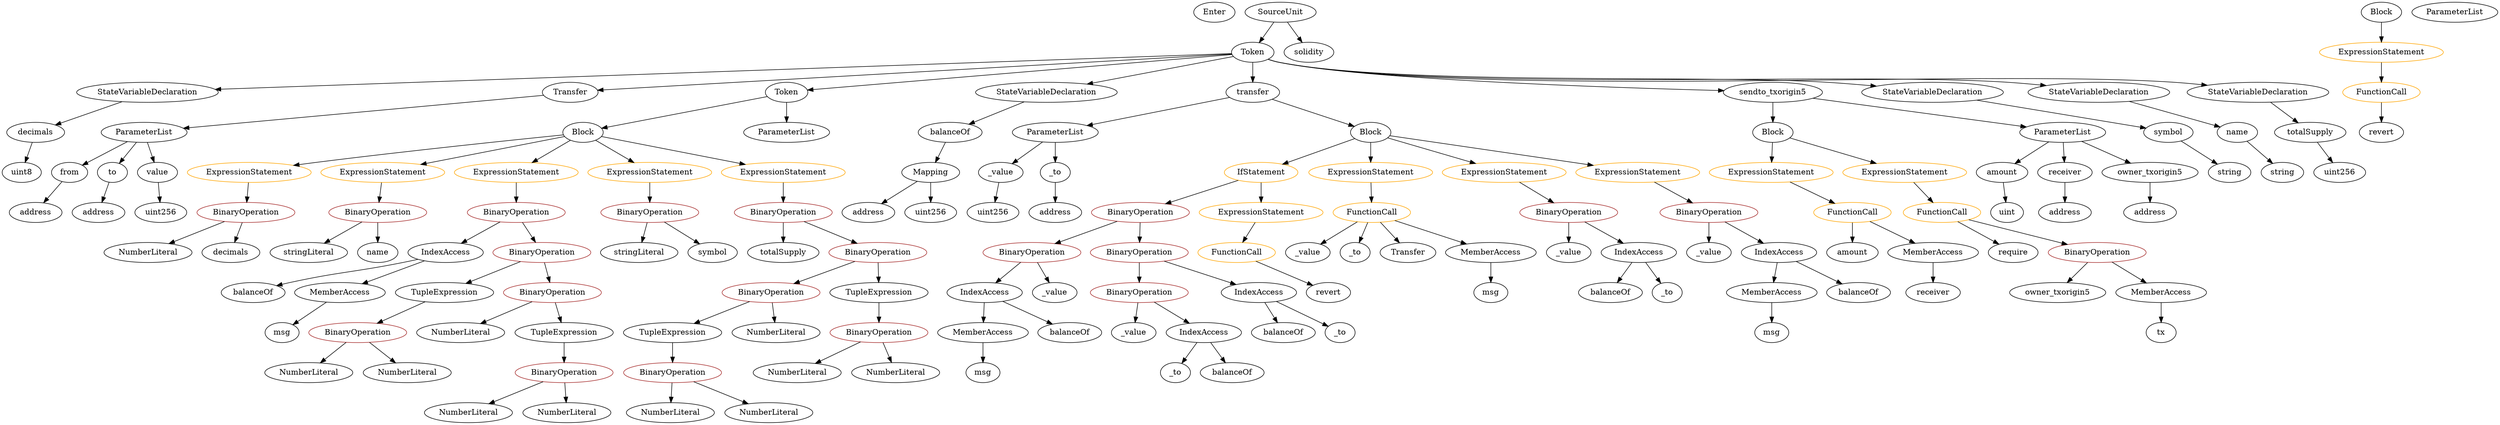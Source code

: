 strict digraph {
	graph [bb="0,0,3716.2,756"];
	node [label="\N"];
	Enter	[height=0.5,
		pos="1773.6,738",
		width=0.83628];
	IndexAccess_Unnamed_1	[color=black,
		height=0.5,
		label=IndexAccess,
		pos="1463.6,234",
		width=1.6402];
	MemberAccess_Unnamed_3	[color=black,
		height=0.5,
		label=MemberAccess,
		pos="1462.6,162",
		width=1.9174];
	IndexAccess_Unnamed_1 -> MemberAccess_Unnamed_3	[pos="e,1462.9,180.1 1463.4,215.7 1463.3,208.41 1463.1,199.73 1463,191.54"];
	Identifier_balanceOf_1	[color=black,
		height=0.5,
		label=balanceOf,
		pos="1598.6,162",
		width=1.3491];
	IndexAccess_Unnamed_1 -> Identifier_balanceOf_1	[pos="e,1571.1,177.27 1492.6,217.98 1512.5,207.63 1539.3,193.76 1560.9,182.54"];
	NumberLiteral_Unnamed_10	[color=black,
		height=0.5,
		label=NumberLiteral,
		pos="203.61,306",
		width=1.765];
	Identifier_revert	[color=black,
		height=0.5,
		label=revert,
		pos="2002.6,234",
		width=0.87786];
	VariableDeclaration_decimals	[color=black,
		height=0.5,
		label=decimals,
		pos="54.609,522",
		width=1.1967];
	ElementaryTypeName_uint8	[color=black,
		height=0.5,
		label=uint8,
		pos="28.609,450",
		width=0.7947];
	VariableDeclaration_decimals -> ElementaryTypeName_uint8	[pos="e,34.845,467.79 48.315,504.05 45.473,496.4 42.042,487.16 38.844,478.56"];
	BinaryOperation_Unnamed_2	[color=brown,
		height=0.5,
		label=BinaryOperation,
		pos="1144.6,234",
		width=1.9867];
	TupleExpression_Unnamed	[color=black,
		height=0.5,
		label=TupleExpression,
		pos="995.61,162",
		width=2.0422];
	BinaryOperation_Unnamed_2 -> TupleExpression_Unnamed	[pos="e,1028.5,178.45 1111.9,217.64 1090.4,207.55 1062.1,194.25 1038.8,183.29"];
	NumberLiteral_Unnamed	[color=black,
		height=0.5,
		label=NumberLiteral,
		pos="1150.6,162",
		width=1.765];
	BinaryOperation_Unnamed_2 -> NumberLiteral_Unnamed	[pos="e,1149.1,180.1 1146.1,215.7 1146.7,208.41 1147.5,199.73 1148.2,191.54"];
	BinaryOperation_Unnamed_11	[color=brown,
		height=0.5,
		label=BinaryOperation,
		pos="973.61,378",
		width=1.9867];
	stringLiteral_Unnamed_1	[color=black,
		height=0.5,
		label=stringLiteral,
		pos="945.61,306",
		width=1.5016];
	BinaryOperation_Unnamed_11 -> stringLiteral_Unnamed_1	[pos="e,952.45,324.1 966.69,359.7 963.67,352.15 960.06,343.12 956.68,334.68"];
	Identifier_symbol	[color=black,
		height=0.5,
		label=symbol,
		pos="1055.6,306",
		width=1.0581];
	BinaryOperation_Unnamed_11 -> Identifier_symbol	[pos="e,1037.7,322.27 993.04,360.41 1003.8,351.2 1017.4,339.6 1029.2,329.57"];
	BinaryOperation_Unnamed_9	[color=brown,
		height=0.5,
		label=BinaryOperation,
		pos="522.61,162",
		width=1.9867];
	NumberLiteral_Unnamed_8	[color=black,
		height=0.5,
		label=NumberLiteral,
		pos="450.61,90",
		width=1.765];
	BinaryOperation_Unnamed_9 -> NumberLiteral_Unnamed_8	[pos="e,467.88,107.79 505.18,144.05 496.42,135.54 485.65,125.07 476,115.68"];
	NumberLiteral_Unnamed_9	[color=black,
		height=0.5,
		label=NumberLiteral,
		pos="595.61,90",
		width=1.765];
	BinaryOperation_Unnamed_9 -> NumberLiteral_Unnamed_9	[pos="e,578.18,107.71 539.91,144.41 548.93,135.76 560.15,125 570.15,115.42"];
	Identifier__to	[color=black,
		height=0.5,
		label=_to,
		pos="1764.6,90",
		width=0.75];
	Identifier_receiver	[color=black,
		height=0.5,
		label=receiver,
		pos="2937.6,234",
		width=1.0996];
	BinaryOperation_Unnamed_3	[color=brown,
		height=0.5,
		label=BinaryOperation,
		pos="995.61,90",
		width=1.9867];
	TupleExpression_Unnamed -> BinaryOperation_Unnamed_3	[pos="e,995.61,108.1 995.61,143.7 995.61,136.41 995.61,127.73 995.61,119.54"];
	stringLiteral_Unnamed	[color=black,
		height=0.5,
		label=stringLiteral,
		pos="443.61,306",
		width=1.5016];
	NumberLiteral_Unnamed_5	[color=black,
		height=0.5,
		label=NumberLiteral,
		pos="675.61,162",
		width=1.765];
	VariableDeclaration_from	[color=black,
		height=0.5,
		label=from,
		pos="103.61,450",
		width=0.7947];
	ElementaryTypeName_address_1	[color=black,
		height=0.5,
		label=address,
		pos="62.609,378",
		width=1.0996];
	VariableDeclaration_from -> ElementaryTypeName_address_1	[pos="e,72.352,395.63 94.1,432.76 89.356,424.67 83.498,414.66 78.125,405.49"];
	Identifier__value_1	[color=black,
		height=0.5,
		label=_value,
		pos="1699.6,162",
		width=0.96103];
	VariableDeclaration_to	[color=black,
		height=0.5,
		label=to,
		pos="177.61,450",
		width=0.75];
	ElementaryTypeName_address_2	[color=black,
		height=0.5,
		label=address,
		pos="159.61,378",
		width=1.0996];
	VariableDeclaration_to -> ElementaryTypeName_address_2	[pos="e,164.05,396.28 173.25,432.05 171.33,424.6 169.03,415.64 166.87,407.22"];
	Identifier_balanceOf_3	[color=black,
		height=0.5,
		label=balanceOf,
		pos="1937.6,162",
		width=1.3491];
	Identifier_msg_2	[color=black,
		height=0.5,
		label=msg,
		pos="2641.6,162",
		width=0.75];
	BinaryOperation_Unnamed_17	[color=brown,
		height=0.5,
		label=BinaryOperation,
		pos="1699.6,234",
		width=1.9867];
	BinaryOperation_Unnamed_17 -> Identifier__value_1	[pos="e,1699.6,180.1 1699.6,215.7 1699.6,208.41 1699.6,199.73 1699.6,191.54"];
	IndexAccess_Unnamed_2	[color=black,
		height=0.5,
		label=IndexAccess,
		pos="1811.6,162",
		width=1.6402];
	BinaryOperation_Unnamed_17 -> IndexAccess_Unnamed_2	[pos="e,1786.5,178.67 1725.6,216.76 1740.9,207.18 1760.5,194.92 1777.2,184.53"];
	Block_Unnamed_1	[color=black,
		height=0.5,
		label=Block,
		pos="2644.6,522",
		width=0.90558];
	ExpressionStatement_Unnamed_6	[color=orange,
		height=0.5,
		label=ExpressionStatement,
		pos="2641.6,450",
		width=2.458];
	Block_Unnamed_1 -> ExpressionStatement_Unnamed_6	[pos="e,2642.3,468.1 2643.9,503.7 2643.6,496.41 2643.2,487.73 2642.8,479.54"];
	ExpressionStatement_Unnamed_5	[color=orange,
		height=0.5,
		label=ExpressionStatement,
		pos="2836.6,450",
		width=2.458];
	Block_Unnamed_1 -> ExpressionStatement_Unnamed_5	[pos="e,2794.6,466.3 2671.3,511.27 2700.4,500.67 2747.6,483.45 2784.2,470.12"];
	Identifier__value_2	[color=black,
		height=0.5,
		label=_value,
		pos="2585.6,306",
		width=0.96103];
	BinaryOperation_Unnamed	[color=brown,
		height=0.5,
		label=BinaryOperation,
		pos="1168.6,378",
		width=1.9867];
	Identifier_totalSupply	[color=black,
		height=0.5,
		label=totalSupply,
		pos="1164.6,306",
		width=1.4739];
	BinaryOperation_Unnamed -> Identifier_totalSupply	[pos="e,1165.6,324.1 1167.6,359.7 1167.2,352.41 1166.7,343.73 1166.2,335.54"];
	BinaryOperation_Unnamed_1	[color=brown,
		height=0.5,
		label=BinaryOperation,
		pos="1307.6,306",
		width=1.9867];
	BinaryOperation_Unnamed -> BinaryOperation_Unnamed_1	[pos="e,1276.8,322.49 1199.5,361.46 1219.3,351.5 1245.2,338.44 1266.7,327.61"];
	Mapping_Unnamed	[color=black,
		height=0.5,
		label=Mapping,
		pos="1392.6,450",
		width=1.2105];
	ElementaryTypeName_address	[color=black,
		height=0.5,
		label=address,
		pos="1297.6,378",
		width=1.0996];
	Mapping_Unnamed -> ElementaryTypeName_address	[pos="e,1317.9,393.92 1372,433.81 1358.8,424.11 1341.6,411.39 1327,400.64"];
	ElementaryTypeName_uint256_1	[color=black,
		height=0.5,
		label=uint256,
		pos="1392.6,378",
		width=1.0442];
	Mapping_Unnamed -> ElementaryTypeName_uint256_1	[pos="e,1392.6,396.1 1392.6,431.7 1392.6,424.41 1392.6,415.73 1392.6,407.54"];
	ParameterList_Unnamed	[color=black,
		height=0.5,
		label=ParameterList,
		pos="227.61,522",
		width=1.7095];
	ParameterList_Unnamed -> VariableDeclaration_from	[pos="e,124.5,462.8 200.09,505.46 180.65,494.49 154.57,479.77 134.43,468.4"];
	ParameterList_Unnamed -> VariableDeclaration_to	[pos="e,188.92,466.83 215.51,504.05 209.5,495.65 202.13,485.32 195.48,476.02"];
	VariableDeclaration_value	[color=black,
		height=0.5,
		label=value,
		pos="252.61,450",
		width=0.82242];
	ParameterList_Unnamed -> VariableDeclaration_value	[pos="e,246.5,468.1 233.79,503.7 236.48,496.15 239.71,487.12 242.72,478.68"];
	Identifier_name	[color=black,
		height=0.5,
		label=name,
		pos="545.61,306",
		width=0.83628];
	BinaryOperation_Unnamed_5	[color=brown,
		height=0.5,
		label=BinaryOperation,
		pos="778.61,378",
		width=1.9867];
	IndexAccess_Unnamed	[color=black,
		height=0.5,
		label=IndexAccess,
		pos="652.61,306",
		width=1.6402];
	BinaryOperation_Unnamed_5 -> IndexAccess_Unnamed	[pos="e,680.22,322.34 750.02,361.12 732.29,351.27 709.32,338.51 690.14,327.85"];
	BinaryOperation_Unnamed_6	[color=brown,
		height=0.5,
		label=BinaryOperation,
		pos="801.61,306",
		width=1.9867];
	BinaryOperation_Unnamed_5 -> BinaryOperation_Unnamed_6	[pos="e,795.99,324.1 784.29,359.7 786.75,352.24 789.67,343.32 792.42,334.97"];
	Identifier__value_3	[color=black,
		height=0.5,
		label=_value,
		pos="2361.6,306",
		width=0.96103];
	StateVariableDeclaration_Unnamed_2	[color=black,
		height=0.5,
		label=StateVariableDeclaration,
		pos="199.61,594",
		width=2.8184];
	StateVariableDeclaration_Unnamed_2 -> VariableDeclaration_decimals	[pos="e,82.085,536.26 165.61,576.59 143.65,565.98 115.03,552.17 92.36,541.22"];
	Parameter__value	[color=black,
		height=0.5,
		label=_value,
		pos="1494.6,450",
		width=0.96103];
	ElementaryTypeName_uint256_3	[color=black,
		height=0.5,
		label=uint256,
		pos="1485.6,378",
		width=1.0442];
	Parameter__value -> ElementaryTypeName_uint256_3	[pos="e,1487.8,396.1 1492.4,431.7 1491.4,424.32 1490.3,415.52 1489.2,407.25"];
	FunctionCall_Unnamed_1	[color=orange,
		height=0.5,
		label=FunctionCall,
		pos="2769.6,378",
		width=1.6125];
	ExpressionStatement_Unnamed_6 -> FunctionCall_Unnamed_1	[pos="e,2742,394.11 2671.6,432.59 2689.7,422.72 2712.8,410.08 2732,399.56"];
	SourceUnit_Unnamed	[color=black,
		height=0.5,
		label=SourceUnit,
		pos="1874.6,738",
		width=1.46];
	ContractDefinition_Token	[color=black,
		height=0.5,
		label=Token,
		pos="1829.6,666",
		width=0.96103];
	SourceUnit_Unnamed -> ContractDefinition_Token	[pos="e,1840.1,683.31 1863.7,720.05 1858.4,711.85 1852,701.83 1846.1,692.71"];
	PragmaDirective_solidity	[color=black,
		height=0.5,
		label=solidity,
		pos="1919.6,666",
		width=1.0442];
	SourceUnit_Unnamed -> PragmaDirective_solidity	[pos="e,1909.1,683.31 1885.5,720.05 1890.8,711.85 1897.2,701.83 1903.1,692.71"];
	EventDefinition_Transfer	[color=black,
		height=0.5,
		label=Transfer,
		pos="840.61,594",
		width=1.1689];
	EventDefinition_Transfer -> ParameterList_Unnamed	[pos="e,283.92,529.43 800.39,588.41 697.35,576.64 423.06,545.32 295.1,530.71"];
	FunctionCall_Unnamed	[color=orange,
		height=0.5,
		label=FunctionCall,
		pos="2903.6,378",
		width=1.6125];
	ExpressionStatement_Unnamed_5 -> FunctionCall_Unnamed	[pos="e,2887.5,395.79 2852.8,432.05 2860.9,423.63 2870.8,413.28 2879.7,403.97"];
	BinaryOperation_Unnamed_8	[color=brown,
		height=0.5,
		label=BinaryOperation,
		pos="830.61,90",
		width=1.9867];
	NumberLiteral_Unnamed_7	[color=black,
		height=0.5,
		label=NumberLiteral,
		pos="690.61,18",
		width=1.765];
	BinaryOperation_Unnamed_8 -> NumberLiteral_Unnamed_7	[pos="e,721.11,34.251 799.54,73.465 779.46,63.427 753.12,50.256 731.37,39.381"];
	NumberLiteral_Unnamed_6	[color=black,
		height=0.5,
		label=NumberLiteral,
		pos="835.61,18",
		width=1.765];
	BinaryOperation_Unnamed_8 -> NumberLiteral_Unnamed_6	[pos="e,834.39,36.104 831.85,71.697 832.37,64.407 832.99,55.726 833.57,47.536"];
	TupleExpression_Unnamed_3	[color=black,
		height=0.5,
		label=TupleExpression,
		pos="654.61,234",
		width=2.0422];
	TupleExpression_Unnamed_3 -> BinaryOperation_Unnamed_9	[pos="e,552.44,178.82 624.66,217.12 606.26,207.36 582.47,194.75 562.5,184.15"];
	Identifier_balanceOf_5	[color=black,
		height=0.5,
		label=balanceOf,
		pos="2406.6,234",
		width=1.3491];
	BinaryOperation_Unnamed_10	[color=brown,
		height=0.5,
		label=BinaryOperation,
		pos="545.61,378",
		width=1.9867];
	BinaryOperation_Unnamed_10 -> stringLiteral_Unnamed	[pos="e,466.32,322.59 521.69,360.59 507.98,351.17 490.58,339.23 475.68,329.01"];
	BinaryOperation_Unnamed_10 -> Identifier_name	[pos="e,545.61,324.1 545.61,359.7 545.61,352.41 545.61,343.73 545.61,335.54"];
	Identifier_balanceOf	[color=black,
		height=0.5,
		label=balanceOf,
		pos="357.61,234",
		width=1.3491];
	Identifier_require	[color=black,
		height=0.5,
		label=require,
		pos="3060.6,306",
		width=1.0026];
	Block_Unnamed_3	[color=black,
		height=0.5,
		label=Block,
		pos="3542.6,738",
		width=0.90558];
	ExpressionStatement_Unnamed_11	[color=orange,
		height=0.5,
		label=ExpressionStatement,
		pos="3542.6,666",
		width=2.458];
	Block_Unnamed_3 -> ExpressionStatement_Unnamed_11	[pos="e,3542.6,684.1 3542.6,719.7 3542.6,712.41 3542.6,703.73 3542.6,695.54"];
	FunctionDefinition_Token	[color=black,
		height=0.5,
		label=Token,
		pos="1174.6,594",
		width=0.96103];
	Block_Unnamed	[color=black,
		height=0.5,
		label=Block,
		pos="875.61,522",
		width=0.90558];
	FunctionDefinition_Token -> Block_Unnamed	[pos="e,905.36,529.96 1143.5,585.71 1089.1,572.98 976.87,546.71 916.38,532.54"];
	ParameterList_Unnamed_1	[color=black,
		height=0.5,
		label=ParameterList,
		pos="1174.6,522",
		width=1.7095];
	FunctionDefinition_Token -> ParameterList_Unnamed_1	[pos="e,1174.6,540.1 1174.6,575.7 1174.6,568.41 1174.6,559.73 1174.6,551.54"];
	ParameterList_Unnamed_2	[color=black,
		height=0.5,
		label=ParameterList,
		pos="3074.6,522",
		width=1.7095];
	Parameter_amount	[color=black,
		height=0.5,
		label=amount,
		pos="2981.6,450",
		width=1.0581];
	ParameterList_Unnamed_2 -> Parameter_amount	[pos="e,3001.2,465.72 3053,504.76 3040.3,495.18 3024,482.94 3010.2,472.55"];
	Parameter_receiver	[color=black,
		height=0.5,
		label=receiver,
		pos="3077.6,450",
		width=1.0996];
	ParameterList_Unnamed_2 -> Parameter_receiver	[pos="e,3076.9,468.1 3075.4,503.7 3075.7,496.41 3076,487.73 3076.4,479.54"];
	Parameter_owner_txorigin5	[color=black,
		height=0.5,
		label=owner_txorigin5,
		pos="3206.6,450",
		width=1.9729];
	ParameterList_Unnamed_2 -> Parameter_owner_txorigin5	[pos="e,3177.1,466.64 3103.3,505.81 3121.9,495.9 3146.6,482.84 3167.1,471.95"];
	Identifier__value_4	[color=black,
		height=0.5,
		label=_value,
		pos="1943.6,306",
		width=0.96103];
	ElementaryTypeName_uint	[color=black,
		height=0.5,
		label=uint,
		pos="3006.6,378",
		width=0.75];
	FunctionCall_Unnamed_4	[color=orange,
		height=0.5,
		label=FunctionCall,
		pos="3542.6,594",
		width=1.6125];
	Identifier_revert_1	[color=black,
		height=0.5,
		label=revert,
		pos="3542.6,522",
		width=0.87786];
	FunctionCall_Unnamed_4 -> Identifier_revert_1	[pos="e,3542.6,540.1 3542.6,575.7 3542.6,568.41 3542.6,559.73 3542.6,551.54"];
	FunctionCall_Unnamed -> Identifier_require	[pos="e,3034.2,318.76 2935.8,362.67 2961.3,351.28 2997.1,335.34 3023.8,323.43"];
	BinaryOperation_Unnamed_13	[color=brown,
		height=0.5,
		label=BinaryOperation,
		pos="3186.6,306",
		width=1.9867];
	FunctionCall_Unnamed -> BinaryOperation_Unnamed_13	[pos="e,3136.4,319.2 2947.6,365.79 2955.2,363.85 2963.2,361.86 2970.6,360 3022.8,346.97 3082.2,332.42 3125.5,321.87"];
	Identifier__to_1	[color=black,
		height=0.5,
		label=_to,
		pos="2031.6,162",
		width=0.75];
	Identifier_balanceOf_2	[color=black,
		height=0.5,
		label=balanceOf,
		pos="1858.6,90",
		width=1.3491];
	BinaryOperation_Unnamed_14	[color=brown,
		height=0.5,
		label=BinaryOperation,
		pos="1709.6,378",
		width=1.9867];
	BinaryOperation_Unnamed_15	[color=brown,
		height=0.5,
		label=BinaryOperation,
		pos="1523.6,306",
		width=1.9867];
	BinaryOperation_Unnamed_14 -> BinaryOperation_Unnamed_15	[pos="e,1562.1,321.49 1671.1,362.5 1642.5,351.75 1603.4,337.02 1572.6,325.44"];
	BinaryOperation_Unnamed_16	[color=brown,
		height=0.5,
		label=BinaryOperation,
		pos="1684.6,306",
		width=1.9867];
	BinaryOperation_Unnamed_14 -> BinaryOperation_Unnamed_16	[pos="e,1690.7,324.1 1703.4,359.7 1700.7,352.15 1697.5,343.12 1694.5,334.68"];
	MemberAccess_Unnamed_4	[color=black,
		height=0.5,
		label=MemberAccess,
		pos="2641.6,234",
		width=1.9174];
	MemberAccess_Unnamed_4 -> Identifier_msg_2	[pos="e,2641.6,180.1 2641.6,215.7 2641.6,208.41 2641.6,199.73 2641.6,191.54"];
	Identifier__to_3	[color=black,
		height=0.5,
		label=_to,
		pos="2023.6,306",
		width=0.75];
	TupleExpression_Unnamed_2	[color=black,
		height=0.5,
		label=TupleExpression,
		pos="830.61,162",
		width=2.0422];
	TupleExpression_Unnamed_2 -> BinaryOperation_Unnamed_8	[pos="e,830.61,108.1 830.61,143.7 830.61,136.41 830.61,127.73 830.61,119.54"];
	BinaryOperation_Unnamed_15 -> IndexAccess_Unnamed_1	[pos="e,1478,251.79 1509.1,288.05 1501.9,279.71 1493.2,269.49 1485.3,260.25"];
	Identifier__value	[color=black,
		height=0.5,
		label=_value,
		pos="1575.6,234",
		width=0.96103];
	BinaryOperation_Unnamed_15 -> Identifier__value	[pos="e,1563.5,251.31 1536.2,288.05 1542.4,279.77 1549.9,269.62 1556.7,260.42"];
	Identifier_Transfer	[color=black,
		height=0.5,
		label=Transfer,
		pos="2110.6,306",
		width=1.1689];
	NumberLiteral_Unnamed_1	[color=black,
		height=0.5,
		label=NumberLiteral,
		pos="990.61,18",
		width=1.765];
	Identifier_msg	[color=black,
		height=0.5,
		label=msg,
		pos="405.61,162",
		width=0.75];
	ExpressionStatement_Unnamed_4	[color=orange,
		height=0.5,
		label=ExpressionStatement,
		pos="388.61,450",
		width=2.458];
	BinaryOperation_Unnamed_12	[color=brown,
		height=0.5,
		label=BinaryOperation,
		pos="381.61,378",
		width=1.9867];
	ExpressionStatement_Unnamed_4 -> BinaryOperation_Unnamed_12	[pos="e,383.32,396.1 386.88,431.7 386.15,424.41 385.28,415.73 384.46,407.54"];
	ElementaryTypeName_string	[color=black,
		height=0.5,
		label=string,
		pos="3406.6,450",
		width=0.864];
	IfStatement_Unnamed	[color=orange,
		height=0.5,
		label=IfStatement,
		pos="1887.6,450",
		width=1.4739];
	IfStatement_Unnamed -> BinaryOperation_Unnamed_14	[pos="e,1746.9,393.68 1854.1,435.83 1826.8,425.1 1787.9,409.8 1757.4,397.78"];
	ExpressionStatement_Unnamed_7	[color=orange,
		height=0.5,
		label=ExpressionStatement,
		pos="1887.6,378",
		width=2.458];
	IfStatement_Unnamed -> ExpressionStatement_Unnamed_7	[pos="e,1887.6,396.1 1887.6,431.7 1887.6,424.41 1887.6,415.73 1887.6,407.54"];
	Identifier_owner_txorigin5	[color=black,
		height=0.5,
		label=owner_txorigin5,
		pos="3126.6,234",
		width=1.9729];
	BinaryOperation_Unnamed_13 -> Identifier_owner_txorigin5	[pos="e,3141,251.79 3172.1,288.05 3164.9,279.71 3156.2,269.49 3148.3,260.25"];
	MemberAccess_Unnamed_1	[color=black,
		height=0.5,
		label=MemberAccess,
		pos="3284.6,234",
		width=1.9174];
	BinaryOperation_Unnamed_13 -> MemberAccess_Unnamed_1	[pos="e,3261.7,251.39 3209.3,288.76 3222.1,279.64 3238.3,268.1 3252.3,258.06"];
	Identifier_amount	[color=black,
		height=0.5,
		label=amount,
		pos="2812.6,306",
		width=1.0581];
	BinaryOperation_Unnamed_16 -> BinaryOperation_Unnamed_17	[pos="e,1695.9,252.1 1688.3,287.7 1689.9,280.32 1691.8,271.52 1693.6,263.25"];
	IndexAccess_Unnamed_3	[color=black,
		height=0.5,
		label=IndexAccess,
		pos="1893.6,234",
		width=1.6402];
	BinaryOperation_Unnamed_16 -> IndexAccess_Unnamed_3	[pos="e,1855.1,247.91 1726.4,291 1760.4,279.61 1808.5,263.51 1844.3,251.5"];
	NumberLiteral_Unnamed_4	[color=black,
		height=0.5,
		label=NumberLiteral,
		pos="1183.6,90",
		width=1.765];
	FunctionCall_Unnamed_1 -> Identifier_amount	[pos="e,2802.3,323.79 2780,360.05 2784.9,352.06 2790.9,342.33 2796.4,333.4"];
	MemberAccess_Unnamed_2	[color=black,
		height=0.5,
		label=MemberAccess,
		pos="2937.6,306",
		width=1.9174];
	FunctionCall_Unnamed_1 -> MemberAccess_Unnamed_2	[pos="e,2902,321.82 2803.2,363 2828.6,352.42 2863.7,337.78 2891.7,326.13"];
	ExpressionStatement_Unnamed_10	[color=orange,
		height=0.5,
		label=ExpressionStatement,
		pos="2052.6,450",
		width=2.458];
	FunctionCall_Unnamed_3	[color=orange,
		height=0.5,
		label=FunctionCall,
		pos="2052.6,378",
		width=1.6125];
	ExpressionStatement_Unnamed_10 -> FunctionCall_Unnamed_3	[pos="e,2052.6,396.1 2052.6,431.7 2052.6,424.41 2052.6,415.73 2052.6,407.54"];
	ParameterList_Unnamed_4	[color=black,
		height=0.5,
		label=ParameterList,
		pos="3654.6,738",
		width=1.7095];
	MemberAccess_Unnamed_2 -> Identifier_receiver	[pos="e,2937.6,252.1 2937.6,287.7 2937.6,280.41 2937.6,271.73 2937.6,263.54"];
	VariableDeclaration_balanceOf	[color=black,
		height=0.5,
		label=balanceOf,
		pos="1422.6,522",
		width=1.3491];
	VariableDeclaration_balanceOf -> Mapping_Unnamed	[pos="e,1399.8,467.79 1415.3,504.05 1412,496.32 1408,486.96 1404.3,478.27"];
	ElementaryTypeName_address_3	[color=black,
		height=0.5,
		label=address,
		pos="3091.6,378",
		width=1.0996];
	TupleExpression_Unnamed_1	[color=black,
		height=0.5,
		label=TupleExpression,
		pos="1307.6,234",
		width=2.0422];
	BinaryOperation_Unnamed_4	[color=brown,
		height=0.5,
		label=BinaryOperation,
		pos="1303.6,162",
		width=1.9867];
	TupleExpression_Unnamed_1 -> BinaryOperation_Unnamed_4	[pos="e,1304.6,180.1 1306.6,215.7 1306.2,208.41 1305.7,199.73 1305.2,191.54"];
	StateVariableDeclaration_Unnamed_4	[color=black,
		height=0.5,
		label=StateVariableDeclaration,
		pos="1560.6,594",
		width=2.8184];
	StateVariableDeclaration_Unnamed_4 -> VariableDeclaration_balanceOf	[pos="e,1450.6,537.18 1528.3,576.59 1508,566.31 1481.8,553.02 1460.5,542.24"];
	NumberLiteral_Unnamed_3	[color=black,
		height=0.5,
		label=NumberLiteral,
		pos="1328.6,90",
		width=1.765];
	FunctionCall_Unnamed_3 -> Identifier__value_4	[pos="e,1964.7,320.53 2028.1,361.29 2012.2,351.05 1991.3,337.6 1974.2,326.65"];
	FunctionCall_Unnamed_3 -> Identifier__to_3	[pos="e,2030.5,323.62 2045.4,359.7 2042.2,351.95 2038.4,342.64 2034.8,334.02"];
	FunctionCall_Unnamed_3 -> Identifier_Transfer	[pos="e,2097.1,323.31 2066.6,360.05 2073.6,351.68 2082.1,341.4 2089.8,332.13"];
	MemberAccess_Unnamed_5	[color=black,
		height=0.5,
		label=MemberAccess,
		pos="2239.6,306",
		width=1.9174];
	FunctionCall_Unnamed_3 -> MemberAccess_Unnamed_5	[pos="e,2201.4,321.3 2088.7,363.5 2117.7,352.62 2158.9,337.2 2190.9,325.22"];
	Identifier_msg_1	[color=black,
		height=0.5,
		label=msg,
		pos="1462.6,90",
		width=0.75];
	MemberAccess_Unnamed_3 -> Identifier_msg_1	[pos="e,1462.6,108.1 1462.6,143.7 1462.6,136.41 1462.6,127.73 1462.6,119.54"];
	FunctionCall_Unnamed_2	[color=orange,
		height=0.5,
		label=FunctionCall,
		pos="1832.6,306",
		width=1.6125];
	ExpressionStatement_Unnamed_7 -> FunctionCall_Unnamed_2	[pos="e,1845.8,323.79 1874.3,360.05 1867.9,351.89 1860,341.91 1852.9,332.82"];
	IndexAccess_Unnamed_3 -> Identifier_balanceOf_3	[pos="e,1927.1,179.79 1904.3,216.05 1909.3,208.06 1915.4,198.33 1921,189.4"];
	IndexAccess_Unnamed_3 -> Identifier__to_1	[pos="e,2010.6,173.66 1923.2,217.98 1946,206.42 1977.4,190.47 2000.6,178.73"];
	ElementaryTypeName_uint256_2	[color=black,
		height=0.5,
		label=uint256,
		pos="254.61,378",
		width=1.0442];
	ExpressionStatement_Unnamed_11 -> FunctionCall_Unnamed_4	[pos="e,3542.6,612.1 3542.6,647.7 3542.6,640.41 3542.6,631.73 3542.6,623.54"];
	ContractDefinition_Token -> StateVariableDeclaration_Unnamed_2	[pos="e,297.38,599.2 1795.2,663.52 1600.7,655.17 636.39,613.76 308.76,599.69"];
	ContractDefinition_Token -> EventDefinition_Transfer	[pos="e,882.2,597.94 1795.3,662.57 1648.4,652.17 1072.1,611.39 893.62,598.75"];
	ContractDefinition_Token -> FunctionDefinition_Token	[pos="e,1208.2,598.59 1795.8,661.38 1686.5,649.71 1343.1,613.01 1219.5,599.8"];
	ContractDefinition_Token -> StateVariableDeclaration_Unnamed_4	[pos="e,1616.2,609.46 1799,657.04 1757.5,646.23 1682.1,626.61 1627.2,612.33"];
	FunctionDefinition_transfer	[color=black,
		height=0.5,
		label=transfer,
		pos="1829.6,594",
		width=1.0719];
	ContractDefinition_Token -> FunctionDefinition_transfer	[pos="e,1829.6,612.1 1829.6,647.7 1829.6,640.41 1829.6,631.73 1829.6,623.54"];
	FunctionDefinition_sendto_txorigin5	[color=black,
		height=0.5,
		label=sendto_txorigin5,
		pos="2644.6,594",
		width=2.0283];
	ContractDefinition_Token -> FunctionDefinition_sendto_txorigin5	[pos="e,2572.2,597.13 1855.1,653.43 1860.8,651.28 1866.8,649.31 1872.6,648 2001.6,618.8 2389.1,603.16 2560.9,597.5"];
	StateVariableDeclaration_Unnamed_1	[color=black,
		height=0.5,
		label=StateVariableDeclaration,
		pos="2882.6,594",
		width=2.8184];
	ContractDefinition_Token -> StateVariableDeclaration_Unnamed_1	[pos="e,2800.9,604.93 1855.1,653.31 1860.8,651.18 1866.8,649.23 1872.6,648 2058.4,608.53 2537.2,626.3 2726.6,612 2747,610.46 2768.9,608.36 \
2789.6,606.16"];
	StateVariableDeclaration_Unnamed	[color=black,
		height=0.5,
		label=StateVariableDeclaration,
		pos="3126.6,594",
		width=2.8184];
	ContractDefinition_Token -> StateVariableDeclaration_Unnamed	[pos="e,3049.5,606.04 1854.6,653.44 1860.4,651.24 1866.6,649.24 1872.6,648 2116.4,597.48 2744.4,631.69 2992.6,612 3007.5,610.82 3023.2,\
609.18 3038.5,607.38"];
	StateVariableDeclaration_Unnamed_3	[color=black,
		height=0.5,
		label=StateVariableDeclaration,
		pos="3358.6,594",
		width=2.8184];
	ContractDefinition_Token -> StateVariableDeclaration_Unnamed_3	[pos="e,3284.6,606.67 1854.6,653.42 1860.4,651.21 1866.6,649.22 1872.6,648 2169.7,587.33 2934.4,636.96 3236.6,612 3248.5,611.02 3261,609.65 \
3273.4,608.12"];
	Parameter_amount -> ElementaryTypeName_uint	[pos="e,3000.6,395.79 2987.7,432.05 2990.4,424.4 2993.7,415.16 2996.8,406.56"];
	ExpressionStatement_Unnamed_2	[color=orange,
		height=0.5,
		label=ExpressionStatement,
		pos="583.61,450",
		width=2.458];
	ExpressionStatement_Unnamed_2 -> BinaryOperation_Unnamed_10	[pos="e,554.89,396.1 574.22,431.7 570.03,423.98 565,414.71 560.33,406.11"];
	Identifier_balanceOf_4	[color=black,
		height=0.5,
		label=balanceOf,
		pos="2777.6,234",
		width=1.3491];
	Parameter_receiver -> ElementaryTypeName_address_3	[pos="e,3088.2,396.1 3081.1,431.7 3082.5,424.32 3084.3,415.52 3086,407.25"];
	BinaryOperation_Unnamed_3 -> NumberLiteral_Unnamed_1	[pos="e,991.83,36.104 994.37,71.697 993.85,64.407 993.23,55.726 992.65,47.536"];
	NumberLiteral_Unnamed_2	[color=black,
		height=0.5,
		label=NumberLiteral,
		pos="1135.6,18",
		width=1.765];
	BinaryOperation_Unnamed_3 -> NumberLiteral_Unnamed_2	[pos="e,1105.1,34.251 1026.7,73.465 1046.8,63.427 1073.1,50.256 1094.8,39.381"];
	ExpressionStatement_Unnamed_9	[color=orange,
		height=0.5,
		label=ExpressionStatement,
		pos="2249.6,450",
		width=2.458];
	BinaryOperation_Unnamed_19	[color=brown,
		height=0.5,
		label=BinaryOperation,
		pos="2361.6,378",
		width=1.9867];
	ExpressionStatement_Unnamed_9 -> BinaryOperation_Unnamed_19	[pos="e,2335.6,395.23 2276.2,432.41 2291,423.1 2309.8,411.37 2326,401.27"];
	ExpressionStatement_Unnamed_1	[color=orange,
		height=0.5,
		label=ExpressionStatement,
		pos="778.61,450",
		width=2.458];
	ExpressionStatement_Unnamed_1 -> BinaryOperation_Unnamed_5	[pos="e,778.61,396.1 778.61,431.7 778.61,424.41 778.61,415.73 778.61,407.54"];
	ElementaryTypeName_address_5	[color=black,
		height=0.5,
		label=address,
		pos="1580.6,378",
		width=1.0996];
	ParameterList_Unnamed_3	[color=black,
		height=0.5,
		label=ParameterList,
		pos="1580.6,522",
		width=1.7095];
	ParameterList_Unnamed_3 -> Parameter__value	[pos="e,1512.7,465.72 1560.7,504.76 1549,495.27 1534.1,483.17 1521.5,472.85"];
	Parameter__to	[color=black,
		height=0.5,
		label=_to,
		pos="1580.6,450",
		width=0.75];
	ParameterList_Unnamed_3 -> Parameter__to	[pos="e,1580.6,468.1 1580.6,503.7 1580.6,496.41 1580.6,487.73 1580.6,479.54"];
	FunctionCall_Unnamed_2 -> Identifier_revert	[pos="e,1977.5,245.44 1866.6,291.08 1892.6,280.41 1929.4,265.3 1961.6,252 1963.4,251.27 1965.2,250.53 1967,249.77"];
	FunctionDefinition_transfer -> ParameterList_Unnamed_3	[pos="e,1623.6,535.09 1797.1,583.85 1755.8,572.24 1684,552.05 1634.4,538.13"];
	Block_Unnamed_2	[color=black,
		height=0.5,
		label=Block,
		pos="2052.6,522",
		width=0.90558];
	FunctionDefinition_transfer -> Block_Unnamed_2	[pos="e,2024.8,531.73 1861.1,583.12 1901.2,570.53 1970.5,548.76 2013.9,535.17"];
	IndexAccess_Unnamed_4	[color=black,
		height=0.5,
		label=IndexAccess,
		pos="2697.6,306",
		width=1.6402];
	IndexAccess_Unnamed_4 -> MemberAccess_Unnamed_4	[pos="e,2655,251.79 2684.1,288.05 2677.4,279.8 2669.4,269.7 2662,260.54"];
	IndexAccess_Unnamed_4 -> Identifier_balanceOf_4	[pos="e,2759.4,250.91 2716.2,288.76 2726.5,279.69 2739.6,268.22 2751.1,258.21"];
	VariableDeclaration_symbol	[color=black,
		height=0.5,
		label=symbol,
		pos="3224.6,522",
		width=1.0581];
	ElementaryTypeName_string_1	[color=black,
		height=0.5,
		label=string,
		pos="3326.6,450",
		width=0.864];
	VariableDeclaration_symbol -> ElementaryTypeName_string_1	[pos="e,3307,464.43 3245.3,506.83 3260.3,496.48 3281,482.31 3297.7,470.83"];
	FunctionDefinition_sendto_txorigin5 -> Block_Unnamed_1	[pos="e,2644.6,540.1 2644.6,575.7 2644.6,568.41 2644.6,559.73 2644.6,551.54"];
	FunctionDefinition_sendto_txorigin5 -> ParameterList_Unnamed_2	[pos="e,3021.7,531.61 2704.4,583.27 2785,570.15 2927.8,546.91 3010.5,533.44"];
	ElementaryTypeName_uint256	[color=black,
		height=0.5,
		label=uint256,
		pos="3493.6,450",
		width=1.0442];
	IndexAccess_Unnamed_2 -> Identifier__to	[pos="e,1775.2,106.83 1800.2,144.05 1794.6,135.73 1787.8,125.54 1781.6,116.32"];
	IndexAccess_Unnamed_2 -> Identifier_balanceOf_2	[pos="e,1847.3,107.79 1823,144.05 1828.4,135.97 1835,126.12 1841.1,117.11"];
	Identifier__to_2	[color=black,
		height=0.5,
		label=_to,
		pos="2500.6,234",
		width=0.75];
	StateVariableDeclaration_Unnamed_1 -> VariableDeclaration_symbol	[pos="e,3190.4,530.46 2948.6,579.95 3001.8,569.37 3078.6,553.97 3145.6,540 3156.5,537.73 3168.3,535.23 3179.3,532.86"];
	IndexAccess_Unnamed_5	[color=black,
		height=0.5,
		label=IndexAccess,
		pos="2473.6,306",
		width=1.6402];
	IndexAccess_Unnamed_5 -> Identifier_balanceOf_5	[pos="e,2422.4,251.47 2457.7,288.41 2449.6,279.87 2439.4,269.28 2430.3,259.79"];
	IndexAccess_Unnamed_5 -> Identifier__to_2	[pos="e,2494.2,251.62 2480.3,287.7 2483.2,280.04 2486.8,270.85 2490.1,262.3"];
	BinaryOperation_Unnamed_7	[color=brown,
		height=0.5,
		label=BinaryOperation,
		pos="817.61,234",
		width=1.9867];
	BinaryOperation_Unnamed_7 -> NumberLiteral_Unnamed_5	[pos="e,706.06,178.01 786.09,217.46 765.5,207.31 738.4,193.95 716.2,183.01"];
	BinaryOperation_Unnamed_7 -> TupleExpression_Unnamed_2	[pos="e,827.43,180.1 820.82,215.7 822.19,208.32 823.83,199.52 825.36,191.25"];
	Identifier_msg_3	[color=black,
		height=0.5,
		label=msg,
		pos="2239.6,234",
		width=0.75];
	MemberAccess_Unnamed_5 -> Identifier_msg_3	[pos="e,2239.6,252.1 2239.6,287.7 2239.6,280.41 2239.6,271.73 2239.6,263.54"];
	VariableDeclaration_name	[color=black,
		height=0.5,
		label=name,
		pos="3326.6,522",
		width=0.83628];
	StateVariableDeclaration_Unnamed -> VariableDeclaration_name	[pos="e,3301,531.97 3171,577.46 3206.9,564.91 3256.8,547.45 3290.3,535.71"];
	VariableDeclaration_name -> ElementaryTypeName_string	[pos="e,3390.1,465.49 3343.2,506.5 3354.2,496.83 3369,483.94 3381.4,473.02"];
	Block_Unnamed -> ExpressionStatement_Unnamed_4	[pos="e,453.39,462.58 843.79,517.06 777.32,508.75 618.96,488.49 486.61,468 479.47,466.89 472.05,465.7 464.62,464.47"];
	Block_Unnamed -> ExpressionStatement_Unnamed_2	[pos="e,639.42,464.38 846,513.9 800.48,502.99 712.12,481.81 650.58,467.05"];
	Block_Unnamed -> ExpressionStatement_Unnamed_1	[pos="e,801.84,467.76 856.45,507.17 843.46,497.8 825.98,485.19 810.88,474.29"];
	ExpressionStatement_Unnamed_3	[color=orange,
		height=0.5,
		label=ExpressionStatement,
		pos="973.61,450",
		width=2.458];
	Block_Unnamed -> ExpressionStatement_Unnamed_3	[pos="e,950.14,467.76 894.97,507.17 908.09,497.8 925.75,485.19 941.01,474.29"];
	ExpressionStatement_Unnamed	[color=orange,
		height=0.5,
		label=ExpressionStatement,
		pos="1168.6,450",
		width=2.458];
	Block_Unnamed -> ExpressionStatement_Unnamed	[pos="e,1112.9,464.31 905.32,513.9 951.16,502.95 1040.3,481.66 1102.1,466.9"];
	Parameter__to -> ElementaryTypeName_address_5	[pos="e,1580.6,396.1 1580.6,431.7 1580.6,424.41 1580.6,415.73 1580.6,407.54"];
	BinaryOperation_Unnamed_19 -> Identifier__value_3	[pos="e,2361.6,324.1 2361.6,359.7 2361.6,352.41 2361.6,343.73 2361.6,335.54"];
	BinaryOperation_Unnamed_19 -> IndexAccess_Unnamed_5	[pos="e,2448.5,322.67 2387.6,360.76 2402.9,351.18 2422.5,338.92 2439.2,328.53"];
	Identifier_tx	[color=black,
		height=0.5,
		label=tx,
		pos="3284.6,162",
		width=0.75];
	Identifier_decimals	[color=black,
		height=0.5,
		label=decimals,
		pos="328.61,306",
		width=1.1967];
	BinaryOperation_Unnamed_1 -> BinaryOperation_Unnamed_2	[pos="e,1179.8,250.11 1272.6,289.98 1248.6,279.64 1216.3,265.79 1190.2,254.58"];
	BinaryOperation_Unnamed_1 -> TupleExpression_Unnamed_1	[pos="e,1307.6,252.1 1307.6,287.7 1307.6,280.41 1307.6,271.73 1307.6,263.54"];
	ExpressionStatement_Unnamed_3 -> BinaryOperation_Unnamed_11	[pos="e,973.61,396.1 973.61,431.7 973.61,424.41 973.61,415.73 973.61,407.54"];
	ElementaryTypeName_address_4	[color=black,
		height=0.5,
		label=address,
		pos="3206.6,378",
		width=1.0996];
	VariableDeclaration_totalSupply	[color=black,
		height=0.5,
		label=totalSupply,
		pos="3435.6,522",
		width=1.4739];
	VariableDeclaration_totalSupply -> ElementaryTypeName_uint256	[pos="e,3480.4,466.99 3449.4,504.41 3456.5,495.83 3465.3,485.19 3473.2,475.67"];
	ExpressionStatement_Unnamed -> BinaryOperation_Unnamed	[pos="e,1168.6,396.1 1168.6,431.7 1168.6,424.41 1168.6,415.73 1168.6,407.54"];
	MemberAccess_Unnamed_1 -> Identifier_tx	[pos="e,3284.6,180.1 3284.6,215.7 3284.6,208.41 3284.6,199.73 3284.6,191.54"];
	MemberAccess_Unnamed	[color=black,
		height=0.5,
		label=MemberAccess,
		pos="493.61,234",
		width=1.9174];
	MemberAccess_Unnamed -> Identifier_msg	[pos="e,422.48,176.42 472.75,216.41 460.28,206.49 444.34,193.81 431.12,183.3"];
	VariableDeclaration_value -> ElementaryTypeName_uint256_2	[pos="e,254.12,396.1 253.1,431.7 253.31,424.41 253.56,415.73 253.79,407.54"];
	BinaryOperation_Unnamed_4 -> NumberLiteral_Unnamed_4	[pos="e,1210.6,106.74 1276.1,144.94 1259.6,135.31 1238.4,122.95 1220.4,112.49"];
	BinaryOperation_Unnamed_4 -> NumberLiteral_Unnamed_3	[pos="e,1322.5,108.1 1309.8,143.7 1312.5,136.15 1315.7,127.12 1318.7,118.68"];
	IndexAccess_Unnamed -> Identifier_balanceOf	[pos="e,394.31,246.21 608.4,293.71 600.49,291.76 592.32,289.78 584.61,288 509.79,270.68 490.07,270.81 415.61,252 412.26,251.15 408.81,\
250.24 405.34,249.3"];
	IndexAccess_Unnamed -> MemberAccess_Unnamed	[pos="e,527.77,250.04 620.05,290.67 596.41,280.26 564.15,266.06 538.13,254.6"];
	BinaryOperation_Unnamed_18	[color=brown,
		height=0.5,
		label=BinaryOperation,
		pos="2585.6,378",
		width=1.9867];
	BinaryOperation_Unnamed_18 -> Identifier__value_2	[pos="e,2585.6,324.1 2585.6,359.7 2585.6,352.41 2585.6,343.73 2585.6,335.54"];
	BinaryOperation_Unnamed_18 -> IndexAccess_Unnamed_4	[pos="e,2672.5,322.67 2611.6,360.76 2626.9,351.18 2646.5,338.92 2663.2,328.53"];
	Parameter_owner_txorigin5 -> ElementaryTypeName_address_4	[pos="e,3206.6,396.1 3206.6,431.7 3206.6,424.41 3206.6,415.73 3206.6,407.54"];
	BinaryOperation_Unnamed_12 -> NumberLiteral_Unnamed_10	[pos="e,239.66,321.18 344.29,362.33 316.87,351.54 279.44,336.82 250.08,325.27"];
	BinaryOperation_Unnamed_12 -> Identifier_decimals	[pos="e,340.96,323.31 368.78,360.05 362.5,351.77 354.82,341.62 347.86,332.42"];
	Block_Unnamed_2 -> IfStatement_Unnamed	[pos="e,1919.9,464.68 2027.2,510.22 2001.4,499.27 1961,482.13 1930.3,469.1"];
	Block_Unnamed_2 -> ExpressionStatement_Unnamed_10	[pos="e,2052.6,468.1 2052.6,503.7 2052.6,496.41 2052.6,487.73 2052.6,479.54"];
	Block_Unnamed_2 -> ExpressionStatement_Unnamed_9	[pos="e,2207.1,466.11 2079.6,511.41 2109.5,500.78 2158.5,483.36 2196.3,469.95"];
	ExpressionStatement_Unnamed_8	[color=orange,
		height=0.5,
		label=ExpressionStatement,
		pos="2445.6,450",
		width=2.458];
	Block_Unnamed_2 -> ExpressionStatement_Unnamed_8	[pos="e,2380.6,462.57 2083.4,515.51 2144.6,504.62 2282.6,480.03 2369.5,464.55"];
	StateVariableDeclaration_Unnamed_3 -> VariableDeclaration_totalSupply	[pos="e,3417.7,539.31 3377.2,576.05 3386.8,567.33 3398.7,556.54 3409.2,546.98"];
	BinaryOperation_Unnamed_6 -> TupleExpression_Unnamed_3	[pos="e,687.3,250.57 769.35,289.64 748.24,279.59 720.42,266.34 697.47,255.41"];
	BinaryOperation_Unnamed_6 -> BinaryOperation_Unnamed_7	[pos="e,813.7,252.1 805.56,287.7 807.25,280.32 809.26,271.52 811.15,263.25"];
	ExpressionStatement_Unnamed_8 -> BinaryOperation_Unnamed_18	[pos="e,2554.6,394.5 2477.7,432.94 2497.6,423.02 2523.2,410.19 2544.5,399.54"];
}
